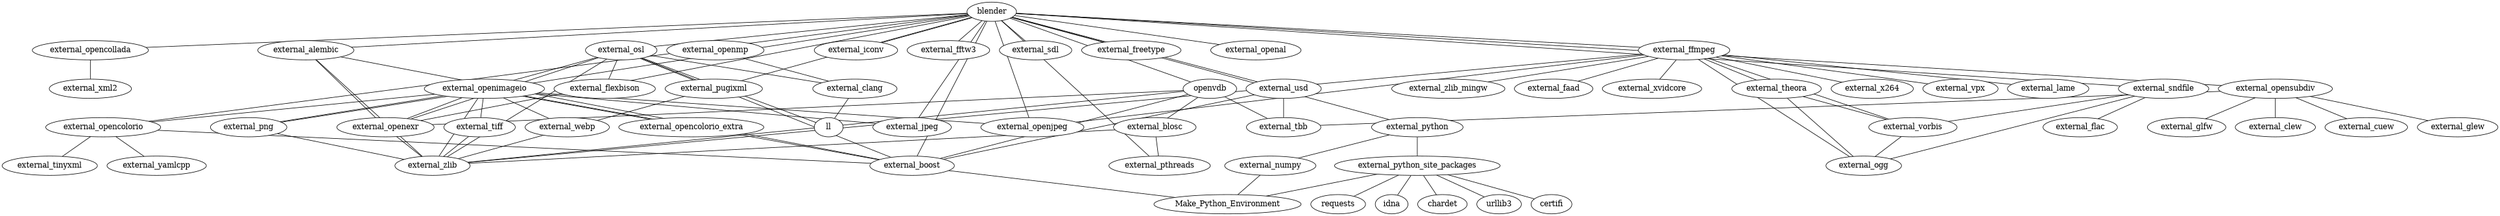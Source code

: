 strict graph {
graph[autosize = false, size = "25.7,8.3!", resolution = 300, overlap = false, splines = false, outputorder=edgesfirst ];
	node [style=filled fillcolor=white];
	external_alembic -- external_boost;
	external_alembic -- external_zlib;
	external_alembic -- external_openexr;
	external_blosc -- external_zlib;
	external_blosc -- external_pthreads;
	external_boost -- Make_Python_Environment;
	external_clang -- ll;
	external_ffmpeg -- external_zlib;
	external_ffmpeg -- external_faad;
	external_ffmpeg -- external_openjpeg;
	external_ffmpeg -- external_xvidcore;
	external_ffmpeg -- external_x264;
	external_ffmpeg -- external_vpx;
	external_ffmpeg -- external_theora;
	external_ffmpeg -- external_vorbis;
	external_ffmpeg -- external_ogg;
	external_ffmpeg -- external_lame;
	external_ffmpeg -- external_zlib_mingw;
	external_numpy -- Make_Python_Environment;
	external_opencollada -- external_xml2;
	external_opencolorio -- external_boost;
	external_opencolorio -- external_tinyxml;
	external_opencolorio -- external_yamlcpp;
	external_openexr -- external_zlib;
	external_openimageio -- external_png;
	external_openimageio -- external_zlib;
	external_openimageio -- external_openexr;
	external_openimageio -- external_openexr;
	external_openimageio -- external_jpeg;
	external_openimageio -- external_boost;
	external_openimageio -- external_tiff;
	external_openimageio -- external_opencolorio;
	external_openimageio -- external_openjpeg;
	external_openimageio -- external_webp;
	external_openimageio -- external_opencolorio_extra;
	external_openmp -- external_clang;
	external_opensubdiv -- external_glew;
	external_opensubdiv -- external_glfw;
	external_opensubdiv -- external_clew;
	external_opensubdiv -- external_cuew;
	external_opensubdiv -- external_tbb;
	openvdb -- external_tbb;
	openvdb -- external_boost;
	openvdb -- external_openexr;
	openvdb -- external_openexr;
	openvdb -- external_zlib;
	openvdb -- external_blosc;
	external_osl -- external_boost;
	external_osl -- ll;
	external_osl -- external_clang;
	external_osl -- external_openexr;
	external_osl -- external_openexr;
	external_osl -- external_zlib;
	external_osl -- external_flexbison;
	external_osl -- external_openimageio;
	external_osl -- external_pugixml;
	external_png -- external_zlib;
	external_python_site_packages -- Make_Python_Environment;
	external_sndfile -- external_ogg;
	external_sndfile -- external_vorbis;
	external_sndfile -- external_flac;
	external_theora -- external_vorbis;
	external_theora -- external_ogg;
	external_tiff -- external_zlib;
	external_vorbis -- external_ogg;
	blender-- external_ffmpeg;
	blender-- external_alembic;
	blender-- external_openjpeg;
	blender-- external_opencolorio;
	blender-- external_openexr;
	blender-- external_opensubdiv;
	blender-- openvdb;
	blender-- external_osl;
	blender-- external_boost;
	blender-- external_jpeg;
	blender-- external_png;
	blender-- external_python;
	blender-- external_sndfile;
	blender-- external_iconv;
	blender-- external_fftw3;
	external_python-- external_python_site_packages;
	external_python_site_packages-- requests;
	external_python_site_packages-- idna;
	external_python_site_packages-- chardet;
	external_python_site_packages-- urllib3;
	external_python_site_packages-- certifi;
	external_python-- external_numpy;
	external_usd-- external_boost;
	external_usd-- external_tbb;
	blender-- external_opencollada;
	blender-- external_sdl;
	blender-- external_freetype;
	blender-- external_pthreads;
	blender-- external_zlib;
	blender-- external_openal;
    blender-- external_usd;
}
